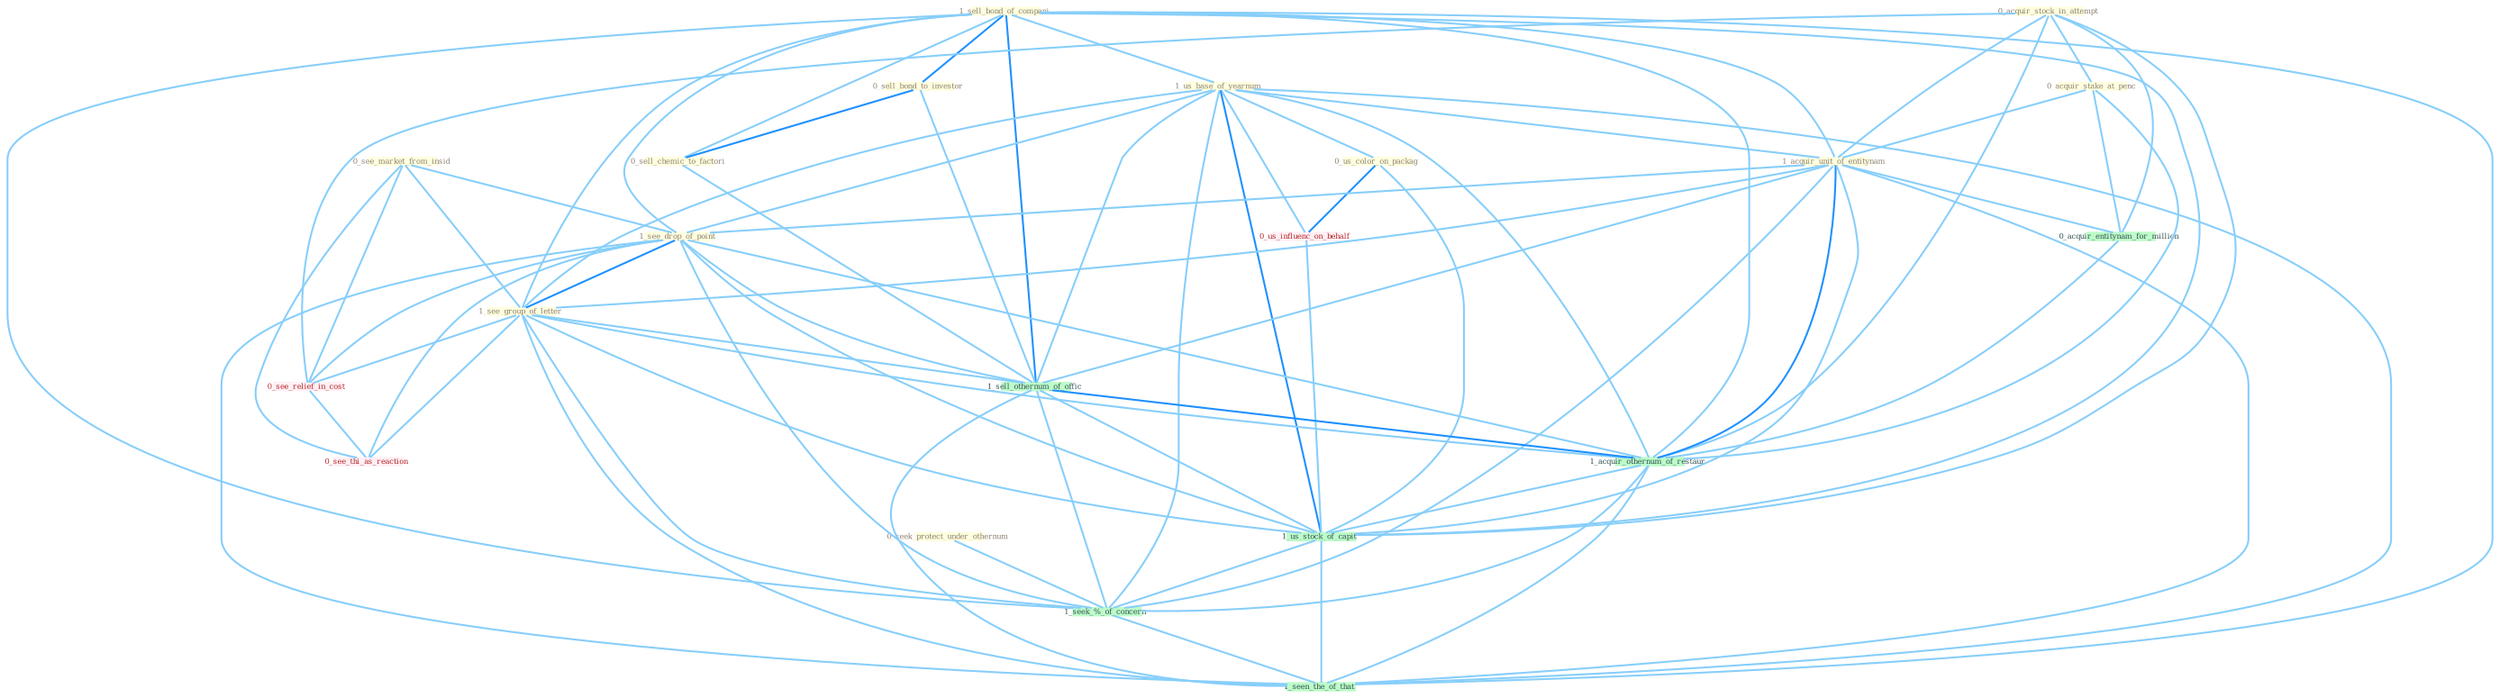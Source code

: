 Graph G{ 
    node
    [shape=polygon,style=filled,width=.5,height=.06,color="#BDFCC9",fixedsize=true,fontsize=4,
    fontcolor="#2f4f4f"];
    {node
    [color="#ffffe0", fontcolor="#8b7d6b"] "0_see_market_from_insid " "1_sell_bond_of_compani " "0_seek_protect_under_othernum " "1_us_base_of_yearnum " "0_acquir_stock_in_attempt " "0_acquir_stake_at_penc " "0_us_color_on_packag " "0_sell_bond_to_investor " "1_acquir_unit_of_entitynam " "1_see_drop_of_point " "1_see_group_of_letter " "0_sell_chemic_to_factori "}
{node [color="#fff0f5", fontcolor="#b22222"] "0_us_influenc_on_behalf " "0_see_relief_in_cost " "0_see_thi_as_reaction "}
edge [color="#B0E2FF"];

	"0_see_market_from_insid " -- "1_see_drop_of_point " [w="1", color="#87cefa" ];
	"0_see_market_from_insid " -- "1_see_group_of_letter " [w="1", color="#87cefa" ];
	"0_see_market_from_insid " -- "0_see_relief_in_cost " [w="1", color="#87cefa" ];
	"0_see_market_from_insid " -- "0_see_thi_as_reaction " [w="1", color="#87cefa" ];
	"1_sell_bond_of_compani " -- "1_us_base_of_yearnum " [w="1", color="#87cefa" ];
	"1_sell_bond_of_compani " -- "0_sell_bond_to_investor " [w="2", color="#1e90ff" , len=0.8];
	"1_sell_bond_of_compani " -- "1_acquir_unit_of_entitynam " [w="1", color="#87cefa" ];
	"1_sell_bond_of_compani " -- "1_see_drop_of_point " [w="1", color="#87cefa" ];
	"1_sell_bond_of_compani " -- "1_see_group_of_letter " [w="1", color="#87cefa" ];
	"1_sell_bond_of_compani " -- "0_sell_chemic_to_factori " [w="1", color="#87cefa" ];
	"1_sell_bond_of_compani " -- "1_sell_othernum_of_offic " [w="2", color="#1e90ff" , len=0.8];
	"1_sell_bond_of_compani " -- "1_acquir_othernum_of_restaur " [w="1", color="#87cefa" ];
	"1_sell_bond_of_compani " -- "1_us_stock_of_capit " [w="1", color="#87cefa" ];
	"1_sell_bond_of_compani " -- "1_seek_%_of_concern " [w="1", color="#87cefa" ];
	"1_sell_bond_of_compani " -- "1_seen_the_of_that " [w="1", color="#87cefa" ];
	"0_seek_protect_under_othernum " -- "1_seek_%_of_concern " [w="1", color="#87cefa" ];
	"1_us_base_of_yearnum " -- "0_us_color_on_packag " [w="1", color="#87cefa" ];
	"1_us_base_of_yearnum " -- "1_acquir_unit_of_entitynam " [w="1", color="#87cefa" ];
	"1_us_base_of_yearnum " -- "1_see_drop_of_point " [w="1", color="#87cefa" ];
	"1_us_base_of_yearnum " -- "1_see_group_of_letter " [w="1", color="#87cefa" ];
	"1_us_base_of_yearnum " -- "1_sell_othernum_of_offic " [w="1", color="#87cefa" ];
	"1_us_base_of_yearnum " -- "0_us_influenc_on_behalf " [w="1", color="#87cefa" ];
	"1_us_base_of_yearnum " -- "1_acquir_othernum_of_restaur " [w="1", color="#87cefa" ];
	"1_us_base_of_yearnum " -- "1_us_stock_of_capit " [w="2", color="#1e90ff" , len=0.8];
	"1_us_base_of_yearnum " -- "1_seek_%_of_concern " [w="1", color="#87cefa" ];
	"1_us_base_of_yearnum " -- "1_seen_the_of_that " [w="1", color="#87cefa" ];
	"0_acquir_stock_in_attempt " -- "0_acquir_stake_at_penc " [w="1", color="#87cefa" ];
	"0_acquir_stock_in_attempt " -- "1_acquir_unit_of_entitynam " [w="1", color="#87cefa" ];
	"0_acquir_stock_in_attempt " -- "0_acquir_entitynam_for_million " [w="1", color="#87cefa" ];
	"0_acquir_stock_in_attempt " -- "0_see_relief_in_cost " [w="1", color="#87cefa" ];
	"0_acquir_stock_in_attempt " -- "1_acquir_othernum_of_restaur " [w="1", color="#87cefa" ];
	"0_acquir_stock_in_attempt " -- "1_us_stock_of_capit " [w="1", color="#87cefa" ];
	"0_acquir_stake_at_penc " -- "1_acquir_unit_of_entitynam " [w="1", color="#87cefa" ];
	"0_acquir_stake_at_penc " -- "0_acquir_entitynam_for_million " [w="1", color="#87cefa" ];
	"0_acquir_stake_at_penc " -- "1_acquir_othernum_of_restaur " [w="1", color="#87cefa" ];
	"0_us_color_on_packag " -- "0_us_influenc_on_behalf " [w="2", color="#1e90ff" , len=0.8];
	"0_us_color_on_packag " -- "1_us_stock_of_capit " [w="1", color="#87cefa" ];
	"0_sell_bond_to_investor " -- "0_sell_chemic_to_factori " [w="2", color="#1e90ff" , len=0.8];
	"0_sell_bond_to_investor " -- "1_sell_othernum_of_offic " [w="1", color="#87cefa" ];
	"1_acquir_unit_of_entitynam " -- "1_see_drop_of_point " [w="1", color="#87cefa" ];
	"1_acquir_unit_of_entitynam " -- "1_see_group_of_letter " [w="1", color="#87cefa" ];
	"1_acquir_unit_of_entitynam " -- "0_acquir_entitynam_for_million " [w="1", color="#87cefa" ];
	"1_acquir_unit_of_entitynam " -- "1_sell_othernum_of_offic " [w="1", color="#87cefa" ];
	"1_acquir_unit_of_entitynam " -- "1_acquir_othernum_of_restaur " [w="2", color="#1e90ff" , len=0.8];
	"1_acquir_unit_of_entitynam " -- "1_us_stock_of_capit " [w="1", color="#87cefa" ];
	"1_acquir_unit_of_entitynam " -- "1_seek_%_of_concern " [w="1", color="#87cefa" ];
	"1_acquir_unit_of_entitynam " -- "1_seen_the_of_that " [w="1", color="#87cefa" ];
	"1_see_drop_of_point " -- "1_see_group_of_letter " [w="2", color="#1e90ff" , len=0.8];
	"1_see_drop_of_point " -- "1_sell_othernum_of_offic " [w="1", color="#87cefa" ];
	"1_see_drop_of_point " -- "0_see_relief_in_cost " [w="1", color="#87cefa" ];
	"1_see_drop_of_point " -- "0_see_thi_as_reaction " [w="1", color="#87cefa" ];
	"1_see_drop_of_point " -- "1_acquir_othernum_of_restaur " [w="1", color="#87cefa" ];
	"1_see_drop_of_point " -- "1_us_stock_of_capit " [w="1", color="#87cefa" ];
	"1_see_drop_of_point " -- "1_seek_%_of_concern " [w="1", color="#87cefa" ];
	"1_see_drop_of_point " -- "1_seen_the_of_that " [w="1", color="#87cefa" ];
	"1_see_group_of_letter " -- "1_sell_othernum_of_offic " [w="1", color="#87cefa" ];
	"1_see_group_of_letter " -- "0_see_relief_in_cost " [w="1", color="#87cefa" ];
	"1_see_group_of_letter " -- "0_see_thi_as_reaction " [w="1", color="#87cefa" ];
	"1_see_group_of_letter " -- "1_acquir_othernum_of_restaur " [w="1", color="#87cefa" ];
	"1_see_group_of_letter " -- "1_us_stock_of_capit " [w="1", color="#87cefa" ];
	"1_see_group_of_letter " -- "1_seek_%_of_concern " [w="1", color="#87cefa" ];
	"1_see_group_of_letter " -- "1_seen_the_of_that " [w="1", color="#87cefa" ];
	"0_sell_chemic_to_factori " -- "1_sell_othernum_of_offic " [w="1", color="#87cefa" ];
	"0_acquir_entitynam_for_million " -- "1_acquir_othernum_of_restaur " [w="1", color="#87cefa" ];
	"1_sell_othernum_of_offic " -- "1_acquir_othernum_of_restaur " [w="2", color="#1e90ff" , len=0.8];
	"1_sell_othernum_of_offic " -- "1_us_stock_of_capit " [w="1", color="#87cefa" ];
	"1_sell_othernum_of_offic " -- "1_seek_%_of_concern " [w="1", color="#87cefa" ];
	"1_sell_othernum_of_offic " -- "1_seen_the_of_that " [w="1", color="#87cefa" ];
	"0_us_influenc_on_behalf " -- "1_us_stock_of_capit " [w="1", color="#87cefa" ];
	"0_see_relief_in_cost " -- "0_see_thi_as_reaction " [w="1", color="#87cefa" ];
	"1_acquir_othernum_of_restaur " -- "1_us_stock_of_capit " [w="1", color="#87cefa" ];
	"1_acquir_othernum_of_restaur " -- "1_seek_%_of_concern " [w="1", color="#87cefa" ];
	"1_acquir_othernum_of_restaur " -- "1_seen_the_of_that " [w="1", color="#87cefa" ];
	"1_us_stock_of_capit " -- "1_seek_%_of_concern " [w="1", color="#87cefa" ];
	"1_us_stock_of_capit " -- "1_seen_the_of_that " [w="1", color="#87cefa" ];
	"1_seek_%_of_concern " -- "1_seen_the_of_that " [w="1", color="#87cefa" ];
}